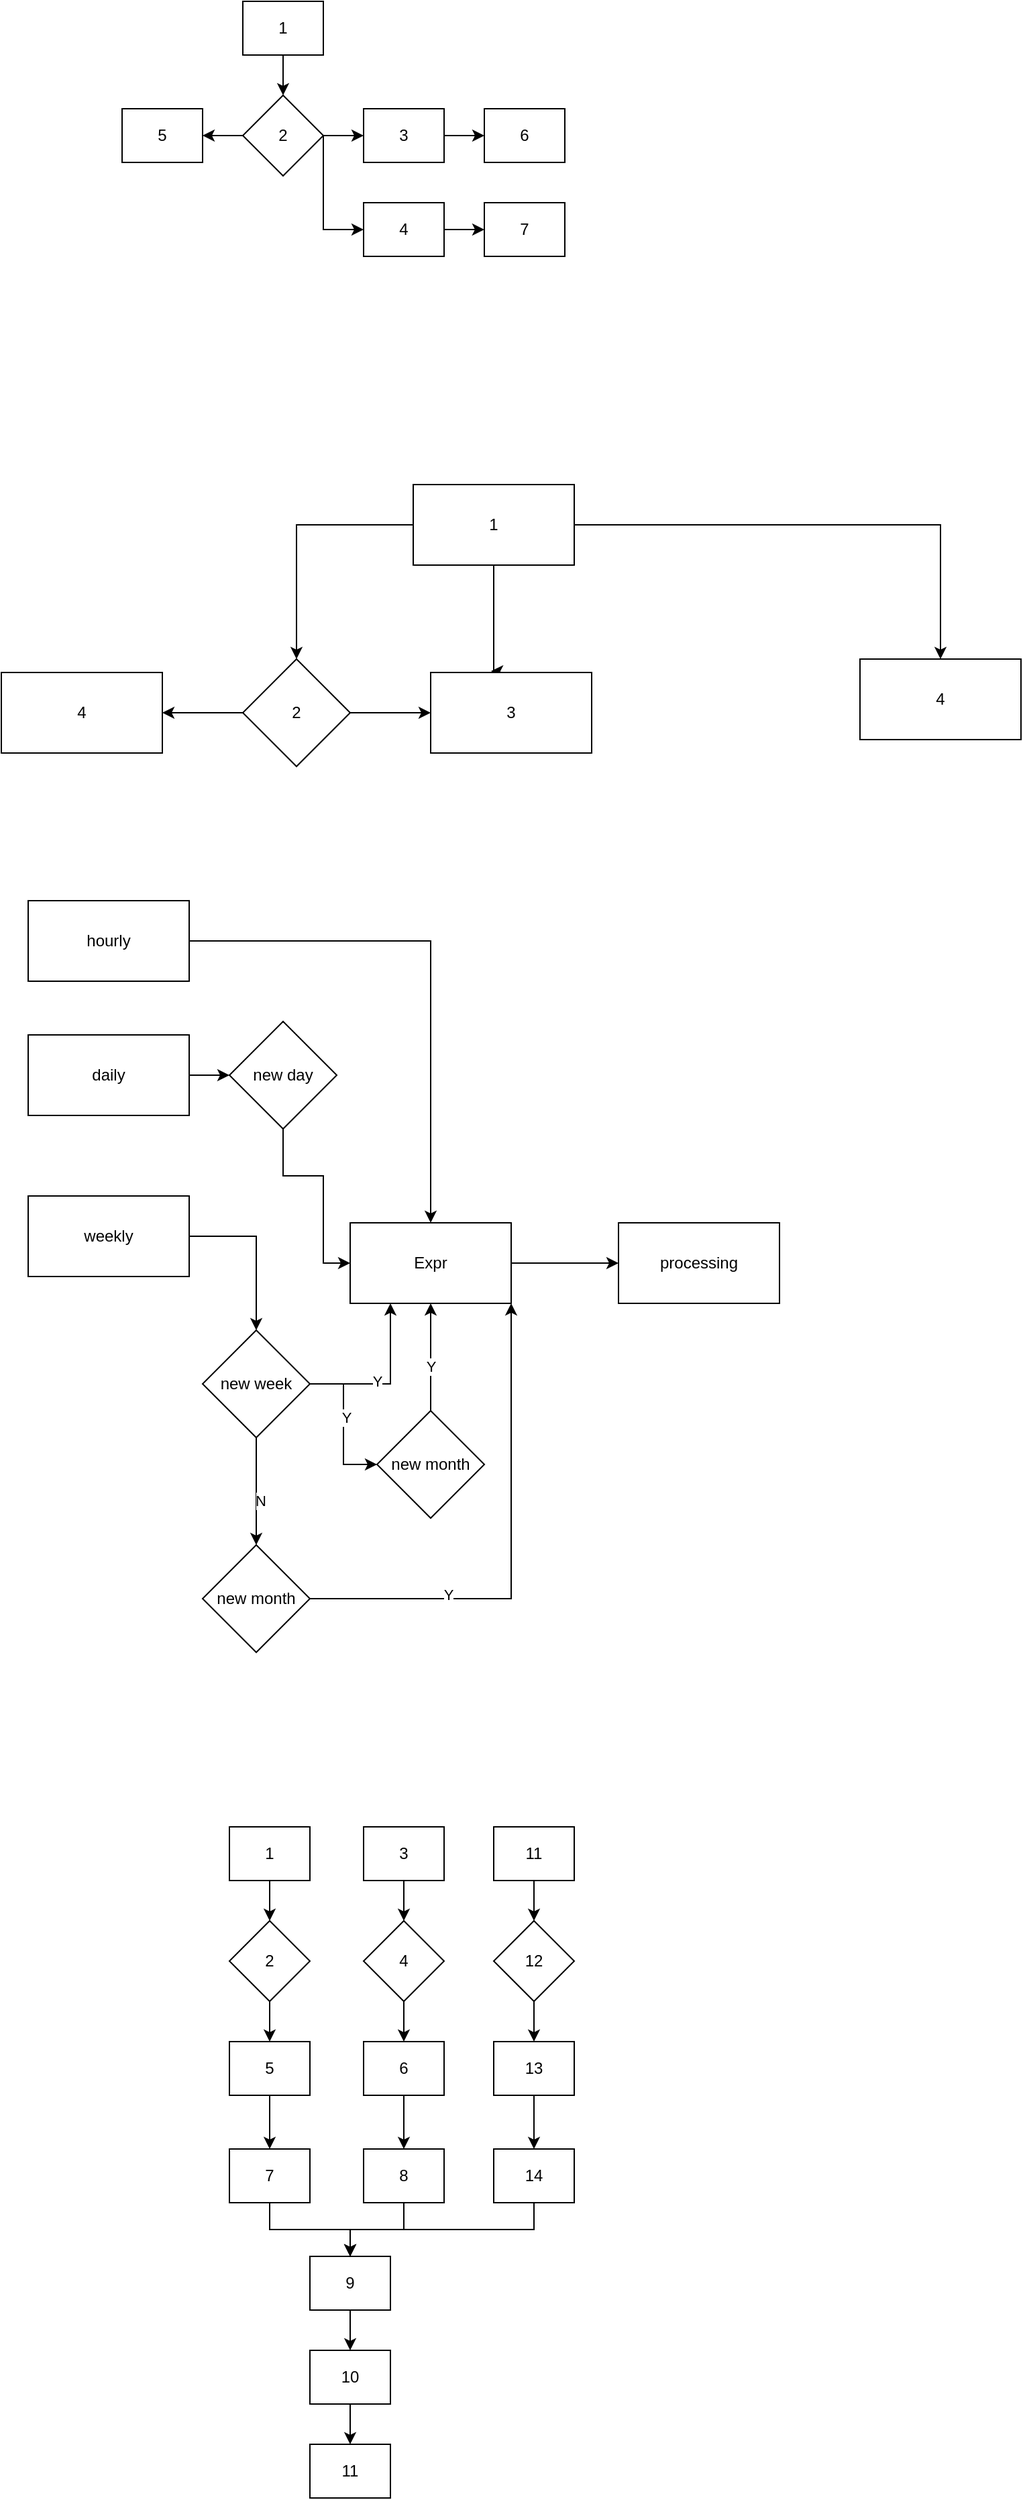 <mxfile version="21.6.7" type="github">
  <diagram name="Page-1" id="iQzEEboLnaZe9uG5O2CT">
    <mxGraphModel dx="1668" dy="524" grid="1" gridSize="10" guides="1" tooltips="1" connect="1" arrows="1" fold="1" page="1" pageScale="1" pageWidth="850" pageHeight="1100" math="0" shadow="0">
      <root>
        <mxCell id="0" />
        <mxCell id="1" parent="0" />
        <mxCell id="-BdMqgLP38-gJvFVx6mH-3" value="" style="edgeStyle=orthogonalEdgeStyle;rounded=0;orthogonalLoop=1;jettySize=auto;html=1;" parent="1" source="-BdMqgLP38-gJvFVx6mH-1" target="-BdMqgLP38-gJvFVx6mH-2" edge="1">
          <mxGeometry relative="1" as="geometry" />
        </mxCell>
        <mxCell id="-BdMqgLP38-gJvFVx6mH-1" value="1" style="rounded=0;whiteSpace=wrap;html=1;" parent="1" vertex="1">
          <mxGeometry x="130" y="40" width="60" height="40" as="geometry" />
        </mxCell>
        <mxCell id="-BdMqgLP38-gJvFVx6mH-7" value="" style="edgeStyle=orthogonalEdgeStyle;rounded=0;orthogonalLoop=1;jettySize=auto;html=1;" parent="1" source="-BdMqgLP38-gJvFVx6mH-2" target="-BdMqgLP38-gJvFVx6mH-6" edge="1">
          <mxGeometry relative="1" as="geometry" />
        </mxCell>
        <mxCell id="-BdMqgLP38-gJvFVx6mH-9" style="edgeStyle=orthogonalEdgeStyle;rounded=0;orthogonalLoop=1;jettySize=auto;html=1;entryX=0;entryY=0.5;entryDx=0;entryDy=0;" parent="1" source="-BdMqgLP38-gJvFVx6mH-2" target="-BdMqgLP38-gJvFVx6mH-8" edge="1">
          <mxGeometry relative="1" as="geometry">
            <Array as="points">
              <mxPoint x="190" y="210" />
            </Array>
          </mxGeometry>
        </mxCell>
        <mxCell id="-BdMqgLP38-gJvFVx6mH-11" value="" style="edgeStyle=orthogonalEdgeStyle;rounded=0;orthogonalLoop=1;jettySize=auto;html=1;" parent="1" source="-BdMqgLP38-gJvFVx6mH-2" target="-BdMqgLP38-gJvFVx6mH-10" edge="1">
          <mxGeometry relative="1" as="geometry" />
        </mxCell>
        <mxCell id="-BdMqgLP38-gJvFVx6mH-2" value="2" style="rhombus;whiteSpace=wrap;html=1;rounded=0;" parent="1" vertex="1">
          <mxGeometry x="130" y="110" width="60" height="60" as="geometry" />
        </mxCell>
        <mxCell id="-BdMqgLP38-gJvFVx6mH-15" value="" style="edgeStyle=orthogonalEdgeStyle;rounded=0;orthogonalLoop=1;jettySize=auto;html=1;" parent="1" source="-BdMqgLP38-gJvFVx6mH-6" target="-BdMqgLP38-gJvFVx6mH-12" edge="1">
          <mxGeometry relative="1" as="geometry" />
        </mxCell>
        <mxCell id="-BdMqgLP38-gJvFVx6mH-6" value="3" style="rounded=0;whiteSpace=wrap;html=1;" parent="1" vertex="1">
          <mxGeometry x="220" y="120" width="60" height="40" as="geometry" />
        </mxCell>
        <mxCell id="-BdMqgLP38-gJvFVx6mH-14" value="" style="edgeStyle=orthogonalEdgeStyle;rounded=0;orthogonalLoop=1;jettySize=auto;html=1;" parent="1" source="-BdMqgLP38-gJvFVx6mH-8" target="-BdMqgLP38-gJvFVx6mH-13" edge="1">
          <mxGeometry relative="1" as="geometry" />
        </mxCell>
        <mxCell id="-BdMqgLP38-gJvFVx6mH-8" value="4" style="rounded=0;whiteSpace=wrap;html=1;" parent="1" vertex="1">
          <mxGeometry x="220" y="190" width="60" height="40" as="geometry" />
        </mxCell>
        <mxCell id="-BdMqgLP38-gJvFVx6mH-10" value="5" style="rounded=0;whiteSpace=wrap;html=1;" parent="1" vertex="1">
          <mxGeometry x="40" y="120" width="60" height="40" as="geometry" />
        </mxCell>
        <mxCell id="-BdMqgLP38-gJvFVx6mH-12" value="6" style="rounded=0;whiteSpace=wrap;html=1;" parent="1" vertex="1">
          <mxGeometry x="310" y="120" width="60" height="40" as="geometry" />
        </mxCell>
        <mxCell id="-BdMqgLP38-gJvFVx6mH-13" value="7" style="rounded=0;whiteSpace=wrap;html=1;" parent="1" vertex="1">
          <mxGeometry x="310" y="190" width="60" height="40" as="geometry" />
        </mxCell>
        <mxCell id="bEOYp1cxhJavKeB5p6Kq-5" value="" style="edgeStyle=orthogonalEdgeStyle;rounded=0;orthogonalLoop=1;jettySize=auto;html=1;" parent="1" source="bEOYp1cxhJavKeB5p6Kq-1" target="bEOYp1cxhJavKeB5p6Kq-4" edge="1">
          <mxGeometry relative="1" as="geometry" />
        </mxCell>
        <mxCell id="bEOYp1cxhJavKeB5p6Kq-10" value="" style="edgeStyle=orthogonalEdgeStyle;rounded=0;orthogonalLoop=1;jettySize=auto;html=1;" parent="1" source="bEOYp1cxhJavKeB5p6Kq-1" target="bEOYp1cxhJavKeB5p6Kq-9" edge="1">
          <mxGeometry relative="1" as="geometry" />
        </mxCell>
        <mxCell id="bEOYp1cxhJavKeB5p6Kq-12" style="edgeStyle=orthogonalEdgeStyle;rounded=0;orthogonalLoop=1;jettySize=auto;html=1;entryX=0.375;entryY=-0.017;entryDx=0;entryDy=0;entryPerimeter=0;" parent="1" source="bEOYp1cxhJavKeB5p6Kq-1" target="bEOYp1cxhJavKeB5p6Kq-2" edge="1">
          <mxGeometry relative="1" as="geometry">
            <Array as="points">
              <mxPoint x="317" y="539" />
            </Array>
          </mxGeometry>
        </mxCell>
        <mxCell id="bEOYp1cxhJavKeB5p6Kq-1" value="1" style="rounded=0;whiteSpace=wrap;html=1;" parent="1" vertex="1">
          <mxGeometry x="257" y="400" width="120" height="60" as="geometry" />
        </mxCell>
        <mxCell id="bEOYp1cxhJavKeB5p6Kq-2" value="3" style="rounded=0;whiteSpace=wrap;html=1;" parent="1" vertex="1">
          <mxGeometry x="270" y="540" width="120" height="60" as="geometry" />
        </mxCell>
        <mxCell id="bEOYp1cxhJavKeB5p6Kq-7" value="" style="edgeStyle=orthogonalEdgeStyle;rounded=0;orthogonalLoop=1;jettySize=auto;html=1;" parent="1" source="bEOYp1cxhJavKeB5p6Kq-4" target="bEOYp1cxhJavKeB5p6Kq-6" edge="1">
          <mxGeometry relative="1" as="geometry" />
        </mxCell>
        <mxCell id="bEOYp1cxhJavKeB5p6Kq-11" style="edgeStyle=orthogonalEdgeStyle;rounded=0;orthogonalLoop=1;jettySize=auto;html=1;entryX=0;entryY=0.5;entryDx=0;entryDy=0;" parent="1" source="bEOYp1cxhJavKeB5p6Kq-4" target="bEOYp1cxhJavKeB5p6Kq-2" edge="1">
          <mxGeometry relative="1" as="geometry" />
        </mxCell>
        <mxCell id="bEOYp1cxhJavKeB5p6Kq-4" value="2" style="rhombus;whiteSpace=wrap;html=1;rounded=0;" parent="1" vertex="1">
          <mxGeometry x="130" y="530" width="80" height="80" as="geometry" />
        </mxCell>
        <mxCell id="bEOYp1cxhJavKeB5p6Kq-6" value="4" style="whiteSpace=wrap;html=1;rounded=0;" parent="1" vertex="1">
          <mxGeometry x="-50" y="540" width="120" height="60" as="geometry" />
        </mxCell>
        <mxCell id="bEOYp1cxhJavKeB5p6Kq-9" value="4" style="whiteSpace=wrap;html=1;rounded=0;" parent="1" vertex="1">
          <mxGeometry x="590" y="530" width="120" height="60" as="geometry" />
        </mxCell>
        <mxCell id="BMypV5dTSxwJUW-UjvQn-5" value="" style="edgeStyle=orthogonalEdgeStyle;rounded=0;orthogonalLoop=1;jettySize=auto;html=1;" parent="1" source="BMypV5dTSxwJUW-UjvQn-1" target="BMypV5dTSxwJUW-UjvQn-4" edge="1">
          <mxGeometry relative="1" as="geometry" />
        </mxCell>
        <mxCell id="BMypV5dTSxwJUW-UjvQn-1" value="hourly" style="rounded=0;whiteSpace=wrap;html=1;" parent="1" vertex="1">
          <mxGeometry x="-30" y="710" width="120" height="60" as="geometry" />
        </mxCell>
        <mxCell id="BMypV5dTSxwJUW-UjvQn-7" value="" style="edgeStyle=orthogonalEdgeStyle;rounded=0;orthogonalLoop=1;jettySize=auto;html=1;" parent="1" source="BMypV5dTSxwJUW-UjvQn-4" target="BMypV5dTSxwJUW-UjvQn-6" edge="1">
          <mxGeometry relative="1" as="geometry" />
        </mxCell>
        <mxCell id="BMypV5dTSxwJUW-UjvQn-4" value="Expr" style="whiteSpace=wrap;html=1;rounded=0;" parent="1" vertex="1">
          <mxGeometry x="210" y="950" width="120" height="60" as="geometry" />
        </mxCell>
        <mxCell id="BMypV5dTSxwJUW-UjvQn-6" value="processing" style="whiteSpace=wrap;html=1;rounded=0;" parent="1" vertex="1">
          <mxGeometry x="410" y="950" width="120" height="60" as="geometry" />
        </mxCell>
        <mxCell id="BMypV5dTSxwJUW-UjvQn-10" value="" style="edgeStyle=orthogonalEdgeStyle;rounded=0;orthogonalLoop=1;jettySize=auto;html=1;" parent="1" source="BMypV5dTSxwJUW-UjvQn-8" target="BMypV5dTSxwJUW-UjvQn-9" edge="1">
          <mxGeometry relative="1" as="geometry" />
        </mxCell>
        <mxCell id="BMypV5dTSxwJUW-UjvQn-8" value="daily" style="rounded=0;whiteSpace=wrap;html=1;" parent="1" vertex="1">
          <mxGeometry x="-30" y="810" width="120" height="60" as="geometry" />
        </mxCell>
        <mxCell id="BMypV5dTSxwJUW-UjvQn-11" style="edgeStyle=orthogonalEdgeStyle;rounded=0;orthogonalLoop=1;jettySize=auto;html=1;entryX=0;entryY=0.5;entryDx=0;entryDy=0;" parent="1" source="BMypV5dTSxwJUW-UjvQn-9" target="BMypV5dTSxwJUW-UjvQn-4" edge="1">
          <mxGeometry relative="1" as="geometry">
            <Array as="points">
              <mxPoint x="160" y="915" />
              <mxPoint x="190" y="915" />
              <mxPoint x="190" y="980" />
            </Array>
          </mxGeometry>
        </mxCell>
        <mxCell id="BMypV5dTSxwJUW-UjvQn-9" value="new day" style="rhombus;whiteSpace=wrap;html=1;rounded=0;" parent="1" vertex="1">
          <mxGeometry x="120" y="800" width="80" height="80" as="geometry" />
        </mxCell>
        <mxCell id="BMypV5dTSxwJUW-UjvQn-14" value="" style="edgeStyle=orthogonalEdgeStyle;rounded=0;orthogonalLoop=1;jettySize=auto;html=1;" parent="1" source="BMypV5dTSxwJUW-UjvQn-12" target="BMypV5dTSxwJUW-UjvQn-13" edge="1">
          <mxGeometry relative="1" as="geometry" />
        </mxCell>
        <mxCell id="BMypV5dTSxwJUW-UjvQn-12" value="weekly" style="rounded=0;whiteSpace=wrap;html=1;" parent="1" vertex="1">
          <mxGeometry x="-30" y="930" width="120" height="60" as="geometry" />
        </mxCell>
        <mxCell id="BMypV5dTSxwJUW-UjvQn-16" value="" style="edgeStyle=orthogonalEdgeStyle;rounded=0;orthogonalLoop=1;jettySize=auto;html=1;" parent="1" source="BMypV5dTSxwJUW-UjvQn-13" target="BMypV5dTSxwJUW-UjvQn-15" edge="1">
          <mxGeometry relative="1" as="geometry" />
        </mxCell>
        <mxCell id="BMypV5dTSxwJUW-UjvQn-17" value="Y" style="edgeLabel;html=1;align=center;verticalAlign=middle;resizable=0;points=[];" parent="BMypV5dTSxwJUW-UjvQn-16" vertex="1" connectable="0">
          <mxGeometry x="-0.091" y="2" relative="1" as="geometry">
            <mxPoint as="offset" />
          </mxGeometry>
        </mxCell>
        <mxCell id="BMypV5dTSxwJUW-UjvQn-20" style="edgeStyle=orthogonalEdgeStyle;rounded=0;orthogonalLoop=1;jettySize=auto;html=1;entryX=0.25;entryY=1;entryDx=0;entryDy=0;" parent="1" source="BMypV5dTSxwJUW-UjvQn-13" target="BMypV5dTSxwJUW-UjvQn-4" edge="1">
          <mxGeometry relative="1" as="geometry" />
        </mxCell>
        <mxCell id="BMypV5dTSxwJUW-UjvQn-21" value="Y" style="edgeLabel;html=1;align=center;verticalAlign=middle;resizable=0;points=[];" parent="BMypV5dTSxwJUW-UjvQn-20" vertex="1" connectable="0">
          <mxGeometry x="-0.167" y="2" relative="1" as="geometry">
            <mxPoint as="offset" />
          </mxGeometry>
        </mxCell>
        <mxCell id="BMypV5dTSxwJUW-UjvQn-23" value="" style="edgeStyle=orthogonalEdgeStyle;rounded=0;orthogonalLoop=1;jettySize=auto;html=1;" parent="1" source="BMypV5dTSxwJUW-UjvQn-13" target="BMypV5dTSxwJUW-UjvQn-22" edge="1">
          <mxGeometry relative="1" as="geometry" />
        </mxCell>
        <mxCell id="BMypV5dTSxwJUW-UjvQn-24" value="N" style="edgeLabel;html=1;align=center;verticalAlign=middle;resizable=0;points=[];" parent="BMypV5dTSxwJUW-UjvQn-23" vertex="1" connectable="0">
          <mxGeometry x="0.175" y="3" relative="1" as="geometry">
            <mxPoint as="offset" />
          </mxGeometry>
        </mxCell>
        <mxCell id="BMypV5dTSxwJUW-UjvQn-13" value="new week" style="rhombus;whiteSpace=wrap;html=1;rounded=0;" parent="1" vertex="1">
          <mxGeometry x="100" y="1030" width="80" height="80" as="geometry" />
        </mxCell>
        <mxCell id="BMypV5dTSxwJUW-UjvQn-18" value="" style="edgeStyle=orthogonalEdgeStyle;rounded=0;orthogonalLoop=1;jettySize=auto;html=1;" parent="1" source="BMypV5dTSxwJUW-UjvQn-15" target="BMypV5dTSxwJUW-UjvQn-4" edge="1">
          <mxGeometry relative="1" as="geometry" />
        </mxCell>
        <mxCell id="BMypV5dTSxwJUW-UjvQn-19" value="Y" style="edgeLabel;html=1;align=center;verticalAlign=middle;resizable=0;points=[];" parent="BMypV5dTSxwJUW-UjvQn-18" vertex="1" connectable="0">
          <mxGeometry x="-0.175" relative="1" as="geometry">
            <mxPoint as="offset" />
          </mxGeometry>
        </mxCell>
        <mxCell id="BMypV5dTSxwJUW-UjvQn-15" value="new month" style="rhombus;whiteSpace=wrap;html=1;rounded=0;" parent="1" vertex="1">
          <mxGeometry x="230" y="1090" width="80" height="80" as="geometry" />
        </mxCell>
        <mxCell id="BMypV5dTSxwJUW-UjvQn-25" style="edgeStyle=orthogonalEdgeStyle;rounded=0;orthogonalLoop=1;jettySize=auto;html=1;entryX=1;entryY=1;entryDx=0;entryDy=0;" parent="1" source="BMypV5dTSxwJUW-UjvQn-22" target="BMypV5dTSxwJUW-UjvQn-4" edge="1">
          <mxGeometry relative="1" as="geometry" />
        </mxCell>
        <mxCell id="BMypV5dTSxwJUW-UjvQn-26" value="Y" style="edgeLabel;html=1;align=center;verticalAlign=middle;resizable=0;points=[];" parent="BMypV5dTSxwJUW-UjvQn-25" vertex="1" connectable="0">
          <mxGeometry x="-0.443" y="3" relative="1" as="geometry">
            <mxPoint as="offset" />
          </mxGeometry>
        </mxCell>
        <mxCell id="BMypV5dTSxwJUW-UjvQn-22" value="new month" style="rhombus;whiteSpace=wrap;html=1;rounded=0;" parent="1" vertex="1">
          <mxGeometry x="100" y="1190" width="80" height="80" as="geometry" />
        </mxCell>
        <mxCell id="BMypV5dTSxwJUW-UjvQn-27" value="" style="edgeStyle=orthogonalEdgeStyle;rounded=0;orthogonalLoop=1;jettySize=auto;html=1;" parent="1" source="BMypV5dTSxwJUW-UjvQn-28" target="BMypV5dTSxwJUW-UjvQn-30" edge="1">
          <mxGeometry relative="1" as="geometry" />
        </mxCell>
        <mxCell id="BMypV5dTSxwJUW-UjvQn-28" value="1" style="rounded=0;whiteSpace=wrap;html=1;" parent="1" vertex="1">
          <mxGeometry x="120" y="1400" width="60" height="40" as="geometry" />
        </mxCell>
        <mxCell id="WQgut2E8vMjKZtPgZsbj-3" value="" style="edgeStyle=orthogonalEdgeStyle;rounded=0;orthogonalLoop=1;jettySize=auto;html=1;" edge="1" parent="1" source="BMypV5dTSxwJUW-UjvQn-30" target="WQgut2E8vMjKZtPgZsbj-2">
          <mxGeometry relative="1" as="geometry" />
        </mxCell>
        <mxCell id="BMypV5dTSxwJUW-UjvQn-30" value="2" style="rhombus;whiteSpace=wrap;html=1;rounded=0;" parent="1" vertex="1">
          <mxGeometry x="120" y="1470" width="60" height="60" as="geometry" />
        </mxCell>
        <mxCell id="BMypV5dTSxwJUW-UjvQn-31" value="" style="edgeStyle=orthogonalEdgeStyle;rounded=0;orthogonalLoop=1;jettySize=auto;html=1;" parent="1" source="BMypV5dTSxwJUW-UjvQn-32" target="BMypV5dTSxwJUW-UjvQn-41" edge="1">
          <mxGeometry relative="1" as="geometry" />
        </mxCell>
        <mxCell id="BMypV5dTSxwJUW-UjvQn-32" value="3" style="rounded=0;whiteSpace=wrap;html=1;" parent="1" vertex="1">
          <mxGeometry x="220" y="1400" width="60" height="40" as="geometry" />
        </mxCell>
        <mxCell id="BMypV5dTSxwJUW-UjvQn-33" style="edgeStyle=orthogonalEdgeStyle;rounded=0;orthogonalLoop=1;jettySize=auto;html=1;entryX=0.5;entryY=0;entryDx=0;entryDy=0;" parent="1" source="BMypV5dTSxwJUW-UjvQn-34" target="BMypV5dTSxwJUW-UjvQn-39" edge="1">
          <mxGeometry relative="1" as="geometry" />
        </mxCell>
        <mxCell id="BMypV5dTSxwJUW-UjvQn-34" value="8" style="rounded=0;whiteSpace=wrap;html=1;" parent="1" vertex="1">
          <mxGeometry x="220" y="1640" width="60" height="40" as="geometry" />
        </mxCell>
        <mxCell id="BMypV5dTSxwJUW-UjvQn-35" style="edgeStyle=orthogonalEdgeStyle;rounded=0;orthogonalLoop=1;jettySize=auto;html=1;entryX=0.5;entryY=0;entryDx=0;entryDy=0;" parent="1" source="BMypV5dTSxwJUW-UjvQn-36" target="BMypV5dTSxwJUW-UjvQn-39" edge="1">
          <mxGeometry relative="1" as="geometry" />
        </mxCell>
        <mxCell id="BMypV5dTSxwJUW-UjvQn-36" value="7" style="rounded=0;whiteSpace=wrap;html=1;" parent="1" vertex="1">
          <mxGeometry x="120" y="1640" width="60" height="40" as="geometry" />
        </mxCell>
        <mxCell id="WQgut2E8vMjKZtPgZsbj-16" value="" style="edgeStyle=orthogonalEdgeStyle;rounded=0;orthogonalLoop=1;jettySize=auto;html=1;" edge="1" parent="1" source="BMypV5dTSxwJUW-UjvQn-37" target="WQgut2E8vMjKZtPgZsbj-15">
          <mxGeometry relative="1" as="geometry" />
        </mxCell>
        <mxCell id="BMypV5dTSxwJUW-UjvQn-37" value="10" style="rounded=0;whiteSpace=wrap;html=1;" parent="1" vertex="1">
          <mxGeometry x="180" y="1790" width="60" height="40" as="geometry" />
        </mxCell>
        <mxCell id="BMypV5dTSxwJUW-UjvQn-38" value="" style="edgeStyle=orthogonalEdgeStyle;rounded=0;orthogonalLoop=1;jettySize=auto;html=1;" parent="1" source="BMypV5dTSxwJUW-UjvQn-39" target="BMypV5dTSxwJUW-UjvQn-37" edge="1">
          <mxGeometry relative="1" as="geometry" />
        </mxCell>
        <mxCell id="BMypV5dTSxwJUW-UjvQn-39" value="9" style="rounded=0;whiteSpace=wrap;html=1;" parent="1" vertex="1">
          <mxGeometry x="180" y="1720" width="60" height="40" as="geometry" />
        </mxCell>
        <mxCell id="WQgut2E8vMjKZtPgZsbj-4" value="" style="edgeStyle=orthogonalEdgeStyle;rounded=0;orthogonalLoop=1;jettySize=auto;html=1;" edge="1" parent="1" source="BMypV5dTSxwJUW-UjvQn-41" target="WQgut2E8vMjKZtPgZsbj-1">
          <mxGeometry relative="1" as="geometry" />
        </mxCell>
        <mxCell id="BMypV5dTSxwJUW-UjvQn-41" value="4" style="rhombus;whiteSpace=wrap;html=1;rounded=0;" parent="1" vertex="1">
          <mxGeometry x="220" y="1470" width="60" height="60" as="geometry" />
        </mxCell>
        <mxCell id="WQgut2E8vMjKZtPgZsbj-6" value="" style="edgeStyle=orthogonalEdgeStyle;rounded=0;orthogonalLoop=1;jettySize=auto;html=1;" edge="1" parent="1" source="WQgut2E8vMjKZtPgZsbj-1" target="BMypV5dTSxwJUW-UjvQn-34">
          <mxGeometry relative="1" as="geometry" />
        </mxCell>
        <mxCell id="WQgut2E8vMjKZtPgZsbj-1" value="6" style="rounded=0;whiteSpace=wrap;html=1;" vertex="1" parent="1">
          <mxGeometry x="220" y="1560" width="60" height="40" as="geometry" />
        </mxCell>
        <mxCell id="WQgut2E8vMjKZtPgZsbj-5" value="" style="edgeStyle=orthogonalEdgeStyle;rounded=0;orthogonalLoop=1;jettySize=auto;html=1;" edge="1" parent="1" source="WQgut2E8vMjKZtPgZsbj-2" target="BMypV5dTSxwJUW-UjvQn-36">
          <mxGeometry relative="1" as="geometry" />
        </mxCell>
        <mxCell id="WQgut2E8vMjKZtPgZsbj-2" value="5" style="rounded=0;whiteSpace=wrap;html=1;" vertex="1" parent="1">
          <mxGeometry x="120" y="1560" width="60" height="40" as="geometry" />
        </mxCell>
        <mxCell id="WQgut2E8vMjKZtPgZsbj-7" value="" style="edgeStyle=orthogonalEdgeStyle;rounded=0;orthogonalLoop=1;jettySize=auto;html=1;" edge="1" parent="1" source="WQgut2E8vMjKZtPgZsbj-8" target="WQgut2E8vMjKZtPgZsbj-11">
          <mxGeometry relative="1" as="geometry" />
        </mxCell>
        <mxCell id="WQgut2E8vMjKZtPgZsbj-8" value="11" style="rounded=0;whiteSpace=wrap;html=1;" vertex="1" parent="1">
          <mxGeometry x="317" y="1400" width="60" height="40" as="geometry" />
        </mxCell>
        <mxCell id="WQgut2E8vMjKZtPgZsbj-14" style="edgeStyle=orthogonalEdgeStyle;rounded=0;orthogonalLoop=1;jettySize=auto;html=1;" edge="1" parent="1" source="WQgut2E8vMjKZtPgZsbj-9" target="BMypV5dTSxwJUW-UjvQn-39">
          <mxGeometry relative="1" as="geometry">
            <Array as="points">
              <mxPoint x="347" y="1700" />
              <mxPoint x="210" y="1700" />
            </Array>
          </mxGeometry>
        </mxCell>
        <mxCell id="WQgut2E8vMjKZtPgZsbj-9" value="14" style="rounded=0;whiteSpace=wrap;html=1;" vertex="1" parent="1">
          <mxGeometry x="317" y="1640" width="60" height="40" as="geometry" />
        </mxCell>
        <mxCell id="WQgut2E8vMjKZtPgZsbj-10" value="" style="edgeStyle=orthogonalEdgeStyle;rounded=0;orthogonalLoop=1;jettySize=auto;html=1;" edge="1" parent="1" source="WQgut2E8vMjKZtPgZsbj-11" target="WQgut2E8vMjKZtPgZsbj-13">
          <mxGeometry relative="1" as="geometry" />
        </mxCell>
        <mxCell id="WQgut2E8vMjKZtPgZsbj-11" value="12" style="rhombus;whiteSpace=wrap;html=1;rounded=0;" vertex="1" parent="1">
          <mxGeometry x="317" y="1470" width="60" height="60" as="geometry" />
        </mxCell>
        <mxCell id="WQgut2E8vMjKZtPgZsbj-12" value="" style="edgeStyle=orthogonalEdgeStyle;rounded=0;orthogonalLoop=1;jettySize=auto;html=1;" edge="1" parent="1" source="WQgut2E8vMjKZtPgZsbj-13" target="WQgut2E8vMjKZtPgZsbj-9">
          <mxGeometry relative="1" as="geometry" />
        </mxCell>
        <mxCell id="WQgut2E8vMjKZtPgZsbj-13" value="13" style="rounded=0;whiteSpace=wrap;html=1;" vertex="1" parent="1">
          <mxGeometry x="317" y="1560" width="60" height="40" as="geometry" />
        </mxCell>
        <mxCell id="WQgut2E8vMjKZtPgZsbj-15" value="11" style="rounded=0;whiteSpace=wrap;html=1;" vertex="1" parent="1">
          <mxGeometry x="180" y="1860" width="60" height="40" as="geometry" />
        </mxCell>
      </root>
    </mxGraphModel>
  </diagram>
</mxfile>
